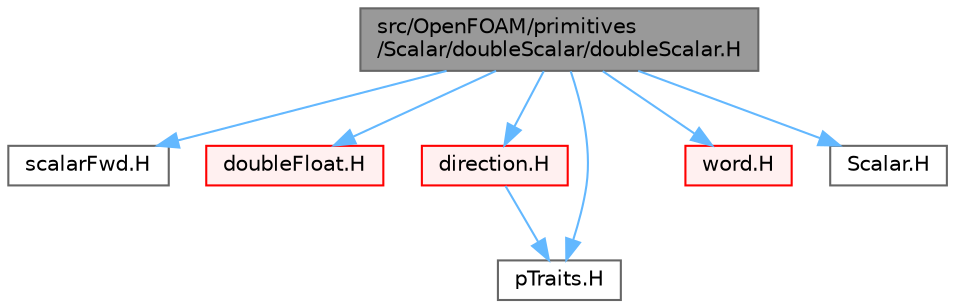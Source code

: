 digraph "src/OpenFOAM/primitives/Scalar/doubleScalar/doubleScalar.H"
{
 // LATEX_PDF_SIZE
  bgcolor="transparent";
  edge [fontname=Helvetica,fontsize=10,labelfontname=Helvetica,labelfontsize=10];
  node [fontname=Helvetica,fontsize=10,shape=box,height=0.2,width=0.4];
  Node1 [id="Node000001",label="src/OpenFOAM/primitives\l/Scalar/doubleScalar/doubleScalar.H",height=0.2,width=0.4,color="gray40", fillcolor="grey60", style="filled", fontcolor="black",tooltip=" "];
  Node1 -> Node2 [id="edge1_Node000001_Node000002",color="steelblue1",style="solid",tooltip=" "];
  Node2 [id="Node000002",label="scalarFwd.H",height=0.2,width=0.4,color="grey40", fillcolor="white", style="filled",URL="$scalarFwd_8H.html",tooltip="Typedefs for float/double/scalar without requiring scalar.H."];
  Node1 -> Node3 [id="edge2_Node000001_Node000003",color="steelblue1",style="solid",tooltip=" "];
  Node3 [id="Node000003",label="doubleFloat.H",height=0.2,width=0.4,color="red", fillcolor="#FFF0F0", style="filled",URL="$doubleFloat_8H.html",tooltip=" "];
  Node1 -> Node10 [id="edge3_Node000001_Node000010",color="steelblue1",style="solid",tooltip=" "];
  Node10 [id="Node000010",label="direction.H",height=0.2,width=0.4,color="red", fillcolor="#FFF0F0", style="filled",URL="$direction_8H.html",tooltip="Direction is an 8-bit unsigned integer type used to represent Cartesian directions,..."];
  Node10 -> Node12 [id="edge4_Node000010_Node000012",color="steelblue1",style="solid",tooltip=" "];
  Node12 [id="Node000012",label="pTraits.H",height=0.2,width=0.4,color="grey40", fillcolor="white", style="filled",URL="$pTraits_8H.html",tooltip=" "];
  Node1 -> Node12 [id="edge5_Node000001_Node000012",color="steelblue1",style="solid",tooltip=" "];
  Node1 -> Node13 [id="edge6_Node000001_Node000013",color="steelblue1",style="solid",tooltip=" "];
  Node13 [id="Node000013",label="word.H",height=0.2,width=0.4,color="red", fillcolor="#FFF0F0", style="filled",URL="$word_8H.html",tooltip=" "];
  Node1 -> Node29 [id="edge7_Node000001_Node000029",color="steelblue1",style="solid",tooltip=" "];
  Node29 [id="Node000029",label="Scalar.H",height=0.2,width=0.4,color="grey40", fillcolor="white", style="filled",URL="$Scalar_8H.html",tooltip=" "];
}
